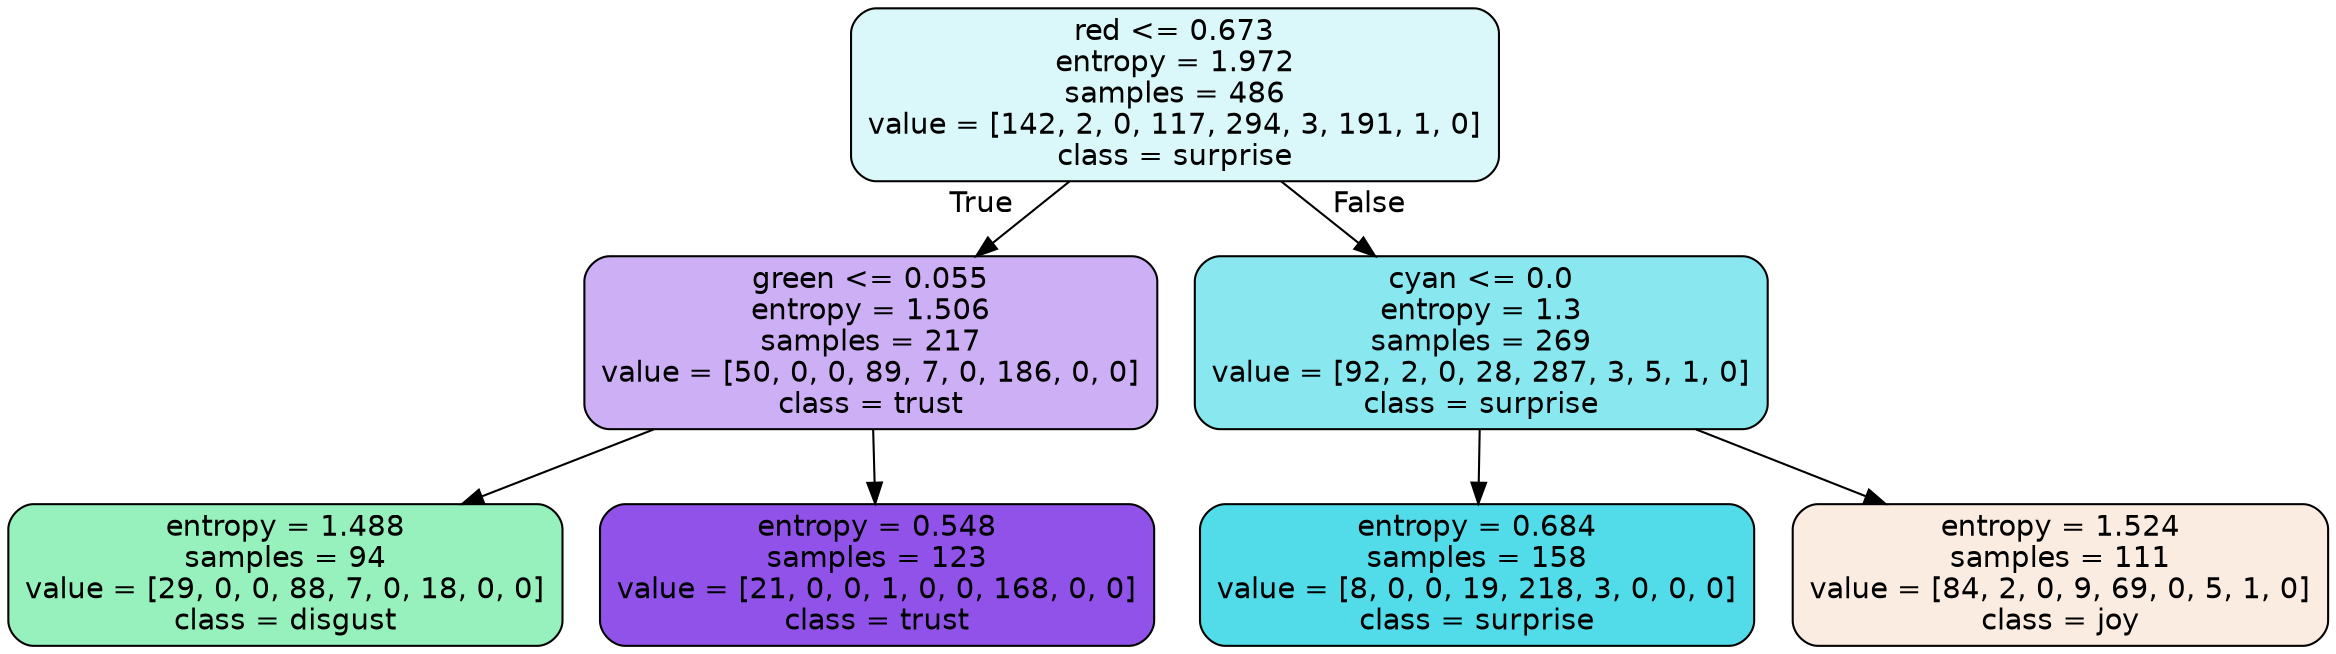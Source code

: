digraph Tree {
node [shape=box, style="filled, rounded", color="black", fontname=helvetica] ;
edge [fontname=helvetica] ;
0 [label="red <= 0.673\nentropy = 1.972\nsamples = 486\nvalue = [142, 2, 0, 117, 294, 3, 191, 1, 0]\nclass = surprise", fillcolor="#39d7e52f"] ;
1 [label="green <= 0.055\nentropy = 1.506\nsamples = 217\nvalue = [50, 0, 0, 89, 7, 0, 186, 0, 0]\nclass = trust", fillcolor="#8139e566"] ;
0 -> 1 [labeldistance=2.5, labelangle=45, headlabel="True"] ;
2 [label="entropy = 1.488\nsamples = 94\nvalue = [29, 0, 0, 88, 7, 0, 18, 0, 0]\nclass = disgust", fillcolor="#39e58185"] ;
1 -> 2 ;
3 [label="entropy = 0.548\nsamples = 123\nvalue = [21, 0, 0, 1, 0, 0, 168, 0, 0]\nclass = trust", fillcolor="#8139e5de"] ;
1 -> 3 ;
4 [label="cyan <= 0.0\nentropy = 1.3\nsamples = 269\nvalue = [92, 2, 0, 28, 287, 3, 5, 1, 0]\nclass = surprise", fillcolor="#39d7e599"] ;
0 -> 4 [labeldistance=2.5, labelangle=-45, headlabel="False"] ;
5 [label="entropy = 0.684\nsamples = 158\nvalue = [8, 0, 0, 19, 218, 3, 0, 0, 0]\nclass = surprise", fillcolor="#39d7e5de"] ;
4 -> 5 ;
6 [label="entropy = 1.524\nsamples = 111\nvalue = [84, 2, 0, 9, 69, 0, 5, 1, 0]\nclass = joy", fillcolor="#e5813926"] ;
4 -> 6 ;
}